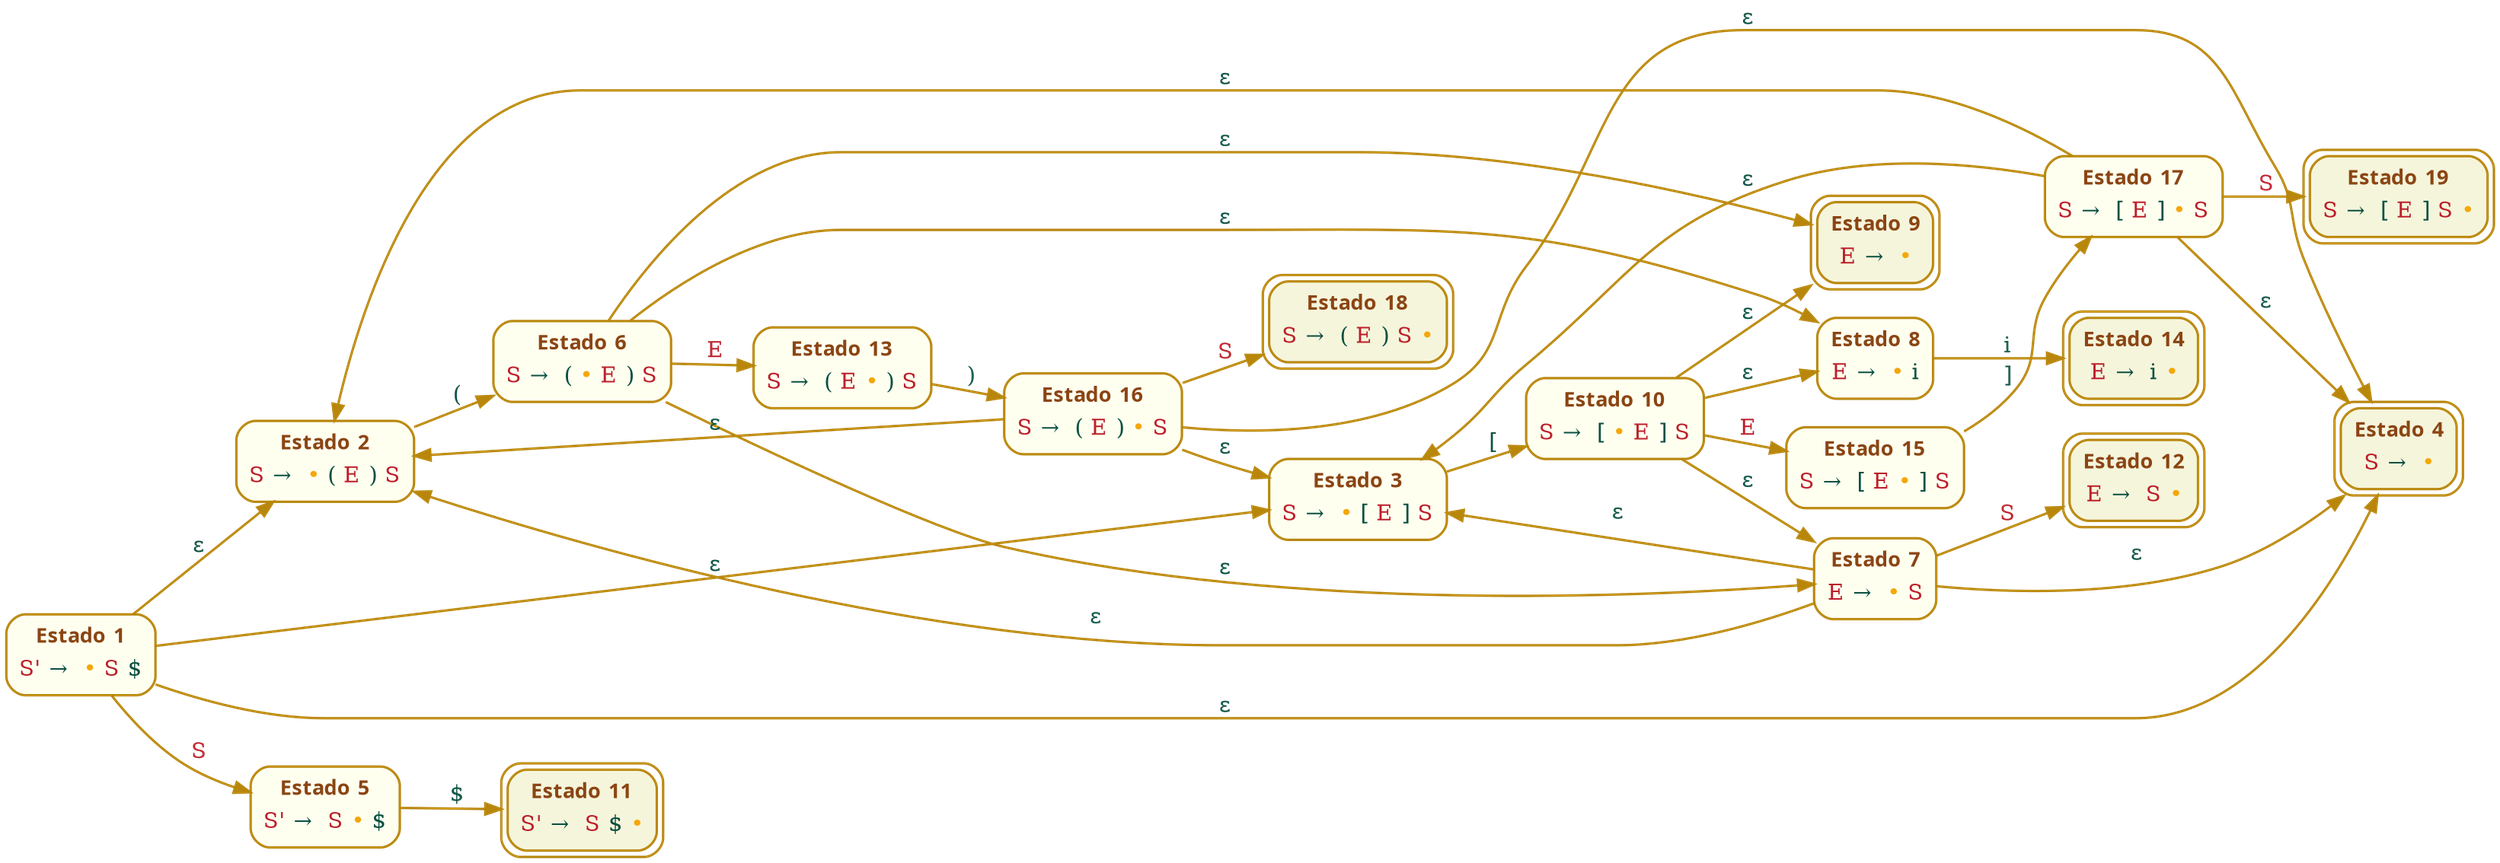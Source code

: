 digraph NFA { 
graph[size="auto" ratio="auto" margin=0.00 ordering="" rotate=0 color="black" bgcolor="transparent" splines="spline" nodesep=0.25 ranksep=0.50 rankdir="LR" rank="same" ];

// SHIFT STATES: 6 
node[height=0.50 width=0.75 fixedsize=0 shape="rect" color="darkgoldenrod" fillcolor="ivory" style="filled,rounded" regular=0 peripheries=1 sides=4 orientation=0.00 distortion=0.00 skew=0.00 penwidth=1.50 margin=0.05 ];
state_10002[id="state_10002" label=<<TABLE BORDER="0">
  <TR><TD TITLE="state_10002_title" id="state_10002_title" BORDER="0" SIDES="B" href="#"><b><font color="#8B4513" face="Calibri" point-size="13.0">Estado </font><font color="#8B4513" face="Calibri" point-size="13.0">2</font></b></TD></TR>
  <TR><TD TITLE="state_10002_item_1" id="state_10002_item_1" href="#"><font color="#BC1F29" face="Times-Roman" point-size="14.0">S </font><font color="#0A5040" face="Times-Roman" point-size="14.0">→ </font><font color="#F5A70A" face="Times-Roman" point-size="14.0"> •</font><font color="#0A5040" face="Times-Roman" point-size="14.0"> (</font><font color="#BC1F29" face="Times-Roman" point-size="14.0"> E</font><font color="#0A5040" face="Times-Roman" point-size="14.0"> )</font><font color="#BC1F29" face="Times-Roman" point-size="14.0"> S</font></TD></TR>
  </TABLE>>];
state_10003[id="state_10003" label=<<TABLE BORDER="0">
  <TR><TD TITLE="state_10003_title" id="state_10003_title" BORDER="0" SIDES="B" href="#"><b><font color="#8B4513" face="Calibri" point-size="13.0">Estado </font><font color="#8B4513" face="Calibri" point-size="13.0">3</font></b></TD></TR>
  <TR><TD TITLE="state_10003_item_1" id="state_10003_item_1" href="#"><font color="#BC1F29" face="Times-Roman" point-size="14.0">S </font><font color="#0A5040" face="Times-Roman" point-size="14.0">→ </font><font color="#F5A70A" face="Times-Roman" point-size="14.0"> •</font><font color="#0A5040" face="Times-Roman" point-size="14.0"> [</font><font color="#BC1F29" face="Times-Roman" point-size="14.0"> E</font><font color="#0A5040" face="Times-Roman" point-size="14.0"> ]</font><font color="#BC1F29" face="Times-Roman" point-size="14.0"> S</font></TD></TR>
  </TABLE>>];
state_10005[id="state_10005" label=<<TABLE BORDER="0">
  <TR><TD TITLE="state_10005_title" id="state_10005_title" BORDER="0" SIDES="B" href="#"><b><font color="#8B4513" face="Calibri" point-size="13.0">Estado </font><font color="#8B4513" face="Calibri" point-size="13.0">5</font></b></TD></TR>
  <TR><TD TITLE="state_10005_item_1" id="state_10005_item_1" href="#"><font color="#BC1F29" face="Times-Roman" point-size="14.0">S' </font><font color="#0A5040" face="Times-Roman" point-size="14.0">→ </font><font color="#BC1F29" face="Times-Roman" point-size="14.0"> S</font><font color="#F5A70A" face="Times-Roman" point-size="14.0"> •</font><font color="#0A5040" face="Times-Roman" point-size="14.0"> $</font></TD></TR>
  </TABLE>>];
state_10008[id="state_10008" label=<<TABLE BORDER="0">
  <TR><TD TITLE="state_10008_title" id="state_10008_title" BORDER="0" SIDES="B" href="#"><b><font color="#8B4513" face="Calibri" point-size="13.0">Estado </font><font color="#8B4513" face="Calibri" point-size="13.0">8</font></b></TD></TR>
  <TR><TD TITLE="state_10008_item_1" id="state_10008_item_1" href="#"><font color="#BC1F29" face="Times-Roman" point-size="14.0">E </font><font color="#0A5040" face="Times-Roman" point-size="14.0">→ </font><font color="#F5A70A" face="Times-Roman" point-size="14.0"> •</font><font color="#0A5040" face="Times-Roman" point-size="14.0"> i</font></TD></TR>
  </TABLE>>];
state_10013[id="state_10013" label=<<TABLE BORDER="0">
  <TR><TD TITLE="state_10013_title" id="state_10013_title" BORDER="0" SIDES="B" href="#"><b><font color="#8B4513" face="Calibri" point-size="13.0">Estado </font><font color="#8B4513" face="Calibri" point-size="13.0">13</font></b></TD></TR>
  <TR><TD TITLE="state_10013_item_1" id="state_10013_item_1" href="#"><font color="#BC1F29" face="Times-Roman" point-size="14.0">S </font><font color="#0A5040" face="Times-Roman" point-size="14.0">→ </font><font color="#0A5040" face="Times-Roman" point-size="14.0"> (</font><font color="#BC1F29" face="Times-Roman" point-size="14.0"> E</font><font color="#F5A70A" face="Times-Roman" point-size="14.0"> •</font><font color="#0A5040" face="Times-Roman" point-size="14.0"> )</font><font color="#BC1F29" face="Times-Roman" point-size="14.0"> S</font></TD></TR>
  </TABLE>>];
state_10015[id="state_10015" label=<<TABLE BORDER="0">
  <TR><TD TITLE="state_10015_title" id="state_10015_title" BORDER="0" SIDES="B" href="#"><b><font color="#8B4513" face="Calibri" point-size="13.0">Estado </font><font color="#8B4513" face="Calibri" point-size="13.0">15</font></b></TD></TR>
  <TR><TD TITLE="state_10015_item_1" id="state_10015_item_1" href="#"><font color="#BC1F29" face="Times-Roman" point-size="14.0">S </font><font color="#0A5040" face="Times-Roman" point-size="14.0">→ </font><font color="#0A5040" face="Times-Roman" point-size="14.0"> [</font><font color="#BC1F29" face="Times-Roman" point-size="14.0"> E</font><font color="#F5A70A" face="Times-Roman" point-size="14.0"> •</font><font color="#0A5040" face="Times-Roman" point-size="14.0"> ]</font><font color="#BC1F29" face="Times-Roman" point-size="14.0"> S</font></TD></TR>
  </TABLE>>];

// NON DETERMINISTIC STATES: 6 
node[height=0.50 width=0.75 fixedsize=0 shape="rect" color="darkgoldenrod" fillcolor="ivory" style="filled,rounded" regular=0 peripheries=1 sides=4 orientation=0.00 distortion=0.00 skew=0.00 penwidth=1.50 margin=0.05 ];
state_10001[id="state_10001" label=<<TABLE BORDER="0">
  <TR><TD TITLE="state_10001_title" id="state_10001_title" BORDER="0" SIDES="B" href="#"><b><font color="#8B4513" face="Calibri" point-size="13.0">Estado </font><font color="#8B4513" face="Calibri" point-size="13.0">1</font></b></TD></TR>
  <TR><TD TITLE="state_10001_item_1" id="state_10001_item_1" href="#"><font color="#BC1F29" face="Times-Roman" point-size="14.0">S' </font><font color="#0A5040" face="Times-Roman" point-size="14.0">→ </font><font color="#F5A70A" face="Times-Roman" point-size="14.0"> •</font><font color="#BC1F29" face="Times-Roman" point-size="14.0"> S</font><font color="#0A5040" face="Times-Roman" point-size="14.0"> $</font></TD></TR>
  </TABLE>>];
state_10006[id="state_10006" label=<<TABLE BORDER="0">
  <TR><TD TITLE="state_10006_title" id="state_10006_title" BORDER="0" SIDES="B" href="#"><b><font color="#8B4513" face="Calibri" point-size="13.0">Estado </font><font color="#8B4513" face="Calibri" point-size="13.0">6</font></b></TD></TR>
  <TR><TD TITLE="state_10006_item_1" id="state_10006_item_1" href="#"><font color="#BC1F29" face="Times-Roman" point-size="14.0">S </font><font color="#0A5040" face="Times-Roman" point-size="14.0">→ </font><font color="#0A5040" face="Times-Roman" point-size="14.0"> (</font><font color="#F5A70A" face="Times-Roman" point-size="14.0"> •</font><font color="#BC1F29" face="Times-Roman" point-size="14.0"> E</font><font color="#0A5040" face="Times-Roman" point-size="14.0"> )</font><font color="#BC1F29" face="Times-Roman" point-size="14.0"> S</font></TD></TR>
  </TABLE>>];
state_10007[id="state_10007" label=<<TABLE BORDER="0">
  <TR><TD TITLE="state_10007_title" id="state_10007_title" BORDER="0" SIDES="B" href="#"><b><font color="#8B4513" face="Calibri" point-size="13.0">Estado </font><font color="#8B4513" face="Calibri" point-size="13.0">7</font></b></TD></TR>
  <TR><TD TITLE="state_10007_item_1" id="state_10007_item_1" href="#"><font color="#BC1F29" face="Times-Roman" point-size="14.0">E </font><font color="#0A5040" face="Times-Roman" point-size="14.0">→ </font><font color="#F5A70A" face="Times-Roman" point-size="14.0"> •</font><font color="#BC1F29" face="Times-Roman" point-size="14.0"> S</font></TD></TR>
  </TABLE>>];
state_10010[id="state_10010" label=<<TABLE BORDER="0">
  <TR><TD TITLE="state_10010_title" id="state_10010_title" BORDER="0" SIDES="B" href="#"><b><font color="#8B4513" face="Calibri" point-size="13.0">Estado </font><font color="#8B4513" face="Calibri" point-size="13.0">10</font></b></TD></TR>
  <TR><TD TITLE="state_10010_item_1" id="state_10010_item_1" href="#"><font color="#BC1F29" face="Times-Roman" point-size="14.0">S </font><font color="#0A5040" face="Times-Roman" point-size="14.0">→ </font><font color="#0A5040" face="Times-Roman" point-size="14.0"> [</font><font color="#F5A70A" face="Times-Roman" point-size="14.0"> •</font><font color="#BC1F29" face="Times-Roman" point-size="14.0"> E</font><font color="#0A5040" face="Times-Roman" point-size="14.0"> ]</font><font color="#BC1F29" face="Times-Roman" point-size="14.0"> S</font></TD></TR>
  </TABLE>>];
state_10016[id="state_10016" label=<<TABLE BORDER="0">
  <TR><TD TITLE="state_10016_title" id="state_10016_title" BORDER="0" SIDES="B" href="#"><b><font color="#8B4513" face="Calibri" point-size="13.0">Estado </font><font color="#8B4513" face="Calibri" point-size="13.0">16</font></b></TD></TR>
  <TR><TD TITLE="state_10016_item_1" id="state_10016_item_1" href="#"><font color="#BC1F29" face="Times-Roman" point-size="14.0">S </font><font color="#0A5040" face="Times-Roman" point-size="14.0">→ </font><font color="#0A5040" face="Times-Roman" point-size="14.0"> (</font><font color="#BC1F29" face="Times-Roman" point-size="14.0"> E</font><font color="#0A5040" face="Times-Roman" point-size="14.0"> )</font><font color="#F5A70A" face="Times-Roman" point-size="14.0"> •</font><font color="#BC1F29" face="Times-Roman" point-size="14.0"> S</font></TD></TR>
  </TABLE>>];
state_10017[id="state_10017" label=<<TABLE BORDER="0">
  <TR><TD TITLE="state_10017_title" id="state_10017_title" BORDER="0" SIDES="B" href="#"><b><font color="#8B4513" face="Calibri" point-size="13.0">Estado </font><font color="#8B4513" face="Calibri" point-size="13.0">17</font></b></TD></TR>
  <TR><TD TITLE="state_10017_item_1" id="state_10017_item_1" href="#"><font color="#BC1F29" face="Times-Roman" point-size="14.0">S </font><font color="#0A5040" face="Times-Roman" point-size="14.0">→ </font><font color="#0A5040" face="Times-Roman" point-size="14.0"> [</font><font color="#BC1F29" face="Times-Roman" point-size="14.0"> E</font><font color="#0A5040" face="Times-Roman" point-size="14.0"> ]</font><font color="#F5A70A" face="Times-Roman" point-size="14.0"> •</font><font color="#BC1F29" face="Times-Roman" point-size="14.0"> S</font></TD></TR>
  </TABLE>>];

// REDUCTION STATES: 7 
node[height=0.50 width=0.75 fixedsize=0 shape="rect" color="darkgoldenrod" fillcolor="beige" style="filled,rounded" regular=0 peripheries=2 sides=4 orientation=0.00 distortion=0.00 skew=0.00 penwidth=1.50 margin=0.05 ];
state_10004[id="state_10004" label=<<TABLE BORDER="0">
  <TR><TD TITLE="state_10004_title" id="state_10004_title" BORDER="0" SIDES="B" href="#"><b><font color="#8B4513" face="Calibri" point-size="13.0">Estado </font><font color="#8B4513" face="Calibri" point-size="13.0">4</font></b></TD></TR>
  <TR><TD TITLE="state_10004_item_1" id="state_10004_item_1" href="#"><font color="#BC1F29" face="Times-Roman" point-size="14.0">S </font><font color="#0A5040" face="Times-Roman" point-size="14.0">→ </font><font color="#F5A70A" face="Times-Roman" point-size="14.0"> •</font></TD></TR>
  </TABLE>>];
state_10009[id="state_10009" label=<<TABLE BORDER="0">
  <TR><TD TITLE="state_10009_title" id="state_10009_title" BORDER="0" SIDES="B" href="#"><b><font color="#8B4513" face="Calibri" point-size="13.0">Estado </font><font color="#8B4513" face="Calibri" point-size="13.0">9</font></b></TD></TR>
  <TR><TD TITLE="state_10009_item_1" id="state_10009_item_1" href="#"><font color="#BC1F29" face="Times-Roman" point-size="14.0">E </font><font color="#0A5040" face="Times-Roman" point-size="14.0">→ </font><font color="#F5A70A" face="Times-Roman" point-size="14.0"> •</font></TD></TR>
  </TABLE>>];
state_10011[id="state_10011" label=<<TABLE BORDER="0">
  <TR><TD TITLE="state_10011_title" id="state_10011_title" BORDER="0" SIDES="B" href="#"><b><font color="#8B4513" face="Calibri" point-size="13.0">Estado </font><font color="#8B4513" face="Calibri" point-size="13.0">11</font></b></TD></TR>
  <TR><TD TITLE="state_10011_item_1" id="state_10011_item_1" href="#"><font color="#BC1F29" face="Times-Roman" point-size="14.0">S' </font><font color="#0A5040" face="Times-Roman" point-size="14.0">→ </font><font color="#BC1F29" face="Times-Roman" point-size="14.0"> S</font><font color="#0A5040" face="Times-Roman" point-size="14.0"> $</font><font color="#F5A70A" face="Times-Roman" point-size="14.0"> •</font></TD></TR>
  </TABLE>>];
state_10012[id="state_10012" label=<<TABLE BORDER="0">
  <TR><TD TITLE="state_10012_title" id="state_10012_title" BORDER="0" SIDES="B" href="#"><b><font color="#8B4513" face="Calibri" point-size="13.0">Estado </font><font color="#8B4513" face="Calibri" point-size="13.0">12</font></b></TD></TR>
  <TR><TD TITLE="state_10012_item_1" id="state_10012_item_1" href="#"><font color="#BC1F29" face="Times-Roman" point-size="14.0">E </font><font color="#0A5040" face="Times-Roman" point-size="14.0">→ </font><font color="#BC1F29" face="Times-Roman" point-size="14.0"> S</font><font color="#F5A70A" face="Times-Roman" point-size="14.0"> •</font></TD></TR>
  </TABLE>>];
state_10014[id="state_10014" label=<<TABLE BORDER="0">
  <TR><TD TITLE="state_10014_title" id="state_10014_title" BORDER="0" SIDES="B" href="#"><b><font color="#8B4513" face="Calibri" point-size="13.0">Estado </font><font color="#8B4513" face="Calibri" point-size="13.0">14</font></b></TD></TR>
  <TR><TD TITLE="state_10014_item_1" id="state_10014_item_1" href="#"><font color="#BC1F29" face="Times-Roman" point-size="14.0">E </font><font color="#0A5040" face="Times-Roman" point-size="14.0">→ </font><font color="#0A5040" face="Times-Roman" point-size="14.0"> i</font><font color="#F5A70A" face="Times-Roman" point-size="14.0"> •</font></TD></TR>
  </TABLE>>];
state_10018[id="state_10018" label=<<TABLE BORDER="0">
  <TR><TD TITLE="state_10018_title" id="state_10018_title" BORDER="0" SIDES="B" href="#"><b><font color="#8B4513" face="Calibri" point-size="13.0">Estado </font><font color="#8B4513" face="Calibri" point-size="13.0">18</font></b></TD></TR>
  <TR><TD TITLE="state_10018_item_1" id="state_10018_item_1" href="#"><font color="#BC1F29" face="Times-Roman" point-size="14.0">S </font><font color="#0A5040" face="Times-Roman" point-size="14.0">→ </font><font color="#0A5040" face="Times-Roman" point-size="14.0"> (</font><font color="#BC1F29" face="Times-Roman" point-size="14.0"> E</font><font color="#0A5040" face="Times-Roman" point-size="14.0"> )</font><font color="#BC1F29" face="Times-Roman" point-size="14.0"> S</font><font color="#F5A70A" face="Times-Roman" point-size="14.0"> •</font></TD></TR>
  </TABLE>>];
state_10019[id="state_10019" label=<<TABLE BORDER="0">
  <TR><TD TITLE="state_10019_title" id="state_10019_title" BORDER="0" SIDES="B" href="#"><b><font color="#8B4513" face="Calibri" point-size="13.0">Estado </font><font color="#8B4513" face="Calibri" point-size="13.0">19</font></b></TD></TR>
  <TR><TD TITLE="state_10019_item_1" id="state_10019_item_1" href="#"><font color="#BC1F29" face="Times-Roman" point-size="14.0">S </font><font color="#0A5040" face="Times-Roman" point-size="14.0">→ </font><font color="#0A5040" face="Times-Roman" point-size="14.0"> [</font><font color="#BC1F29" face="Times-Roman" point-size="14.0"> E</font><font color="#0A5040" face="Times-Roman" point-size="14.0"> ]</font><font color="#BC1F29" face="Times-Roman" point-size="14.0"> S</font><font color="#F5A70A" face="Times-Roman" point-size="14.0"> •</font></TD></TR>
  </TABLE>>];

// TRANSITIONS: 30 
edge[weight=1.00 style="" color="darkgoldenrod" dir="forward" tailclip=1 headclip=1 arrowhead="normal" arrowtail="normal" arrowsize=1.00 labeldistance=1.00 decorate=0 constraint=1 minlen=1 penwidth=1.50 ];
state_10001->state_10003 [id="trans_1" label=<<font color="#0A5040" face="Times-Roman" point-size="14.0"> ε</font>>];
state_10001->state_10004 [id="trans_2" label=<<font color="#0A5040" face="Times-Roman" point-size="14.0"> ε</font>>];
state_10001->state_10005 [id="trans_3" label=<<font color="#BC1F29" face="Times-Roman" point-size="14.0"> S</font>>];
state_10001->state_10002 [id="trans_4" label=<<font color="#0A5040" face="Times-Roman" point-size="14.0"> ε</font>>];
state_10002->state_10006 [id="trans_5" label=<<font color="#0A5040" face="Times-Roman" point-size="14.0"> (</font>>];
state_10003->state_10010 [id="trans_6" label=<<font color="#0A5040" face="Times-Roman" point-size="14.0"> [</font>>];
state_10005->state_10011 [id="trans_7" label=<<font color="#0A5040" face="Times-Roman" point-size="14.0"> $</font>>];
state_10006->state_10013 [id="trans_8" label=<<font color="#BC1F29" face="Times-Roman" point-size="14.0"> E</font>>];
state_10006->state_10007 [id="trans_9" label=<<font color="#0A5040" face="Times-Roman" point-size="14.0"> ε</font>>];
state_10006->state_10008 [id="trans_10" label=<<font color="#0A5040" face="Times-Roman" point-size="14.0"> ε</font>>];
state_10006->state_10009 [id="trans_11" label=<<font color="#0A5040" face="Times-Roman" point-size="14.0"> ε</font>>];
state_10007->state_10012 [id="trans_12" label=<<font color="#BC1F29" face="Times-Roman" point-size="14.0"> S</font>>];
state_10007->state_10002 [id="trans_13" label=<<font color="#0A5040" face="Times-Roman" point-size="14.0"> ε</font>>];
state_10007->state_10003 [id="trans_14" label=<<font color="#0A5040" face="Times-Roman" point-size="14.0"> ε</font>>];
state_10007->state_10004 [id="trans_15" label=<<font color="#0A5040" face="Times-Roman" point-size="14.0"> ε</font>>];
state_10008->state_10014 [id="trans_16" label=<<font color="#0A5040" face="Times-Roman" point-size="14.0"> i</font>>];
state_10010->state_10015 [id="trans_17" label=<<font color="#BC1F29" face="Times-Roman" point-size="14.0"> E</font>>];
state_10010->state_10007 [id="trans_18" label=<<font color="#0A5040" face="Times-Roman" point-size="14.0"> ε</font>>];
state_10010->state_10008 [id="trans_19" label=<<font color="#0A5040" face="Times-Roman" point-size="14.0"> ε</font>>];
state_10010->state_10009 [id="trans_20" label=<<font color="#0A5040" face="Times-Roman" point-size="14.0"> ε</font>>];
state_10013->state_10016 [id="trans_21" label=<<font color="#0A5040" face="Times-Roman" point-size="14.0"> )</font>>];
state_10015->state_10017 [id="trans_22" label=<<font color="#0A5040" face="Times-Roman" point-size="14.0"> ]</font>>];
state_10016->state_10018 [id="trans_23" label=<<font color="#BC1F29" face="Times-Roman" point-size="14.0"> S</font>>];
state_10016->state_10002 [id="trans_24" label=<<font color="#0A5040" face="Times-Roman" point-size="14.0"> ε</font>>];
state_10016->state_10003 [id="trans_25" label=<<font color="#0A5040" face="Times-Roman" point-size="14.0"> ε</font>>];
state_10016->state_10004 [id="trans_26" label=<<font color="#0A5040" face="Times-Roman" point-size="14.0"> ε</font>>];
state_10017->state_10019 [id="trans_27" label=<<font color="#BC1F29" face="Times-Roman" point-size="14.0"> S</font>>];
state_10017->state_10002 [id="trans_28" label=<<font color="#0A5040" face="Times-Roman" point-size="14.0"> ε</font>>];
state_10017->state_10003 [id="trans_29" label=<<font color="#0A5040" face="Times-Roman" point-size="14.0"> ε</font>>];
state_10017->state_10004 [id="trans_30" label=<<font color="#0A5040" face="Times-Roman" point-size="14.0"> ε</font>>];
} 
